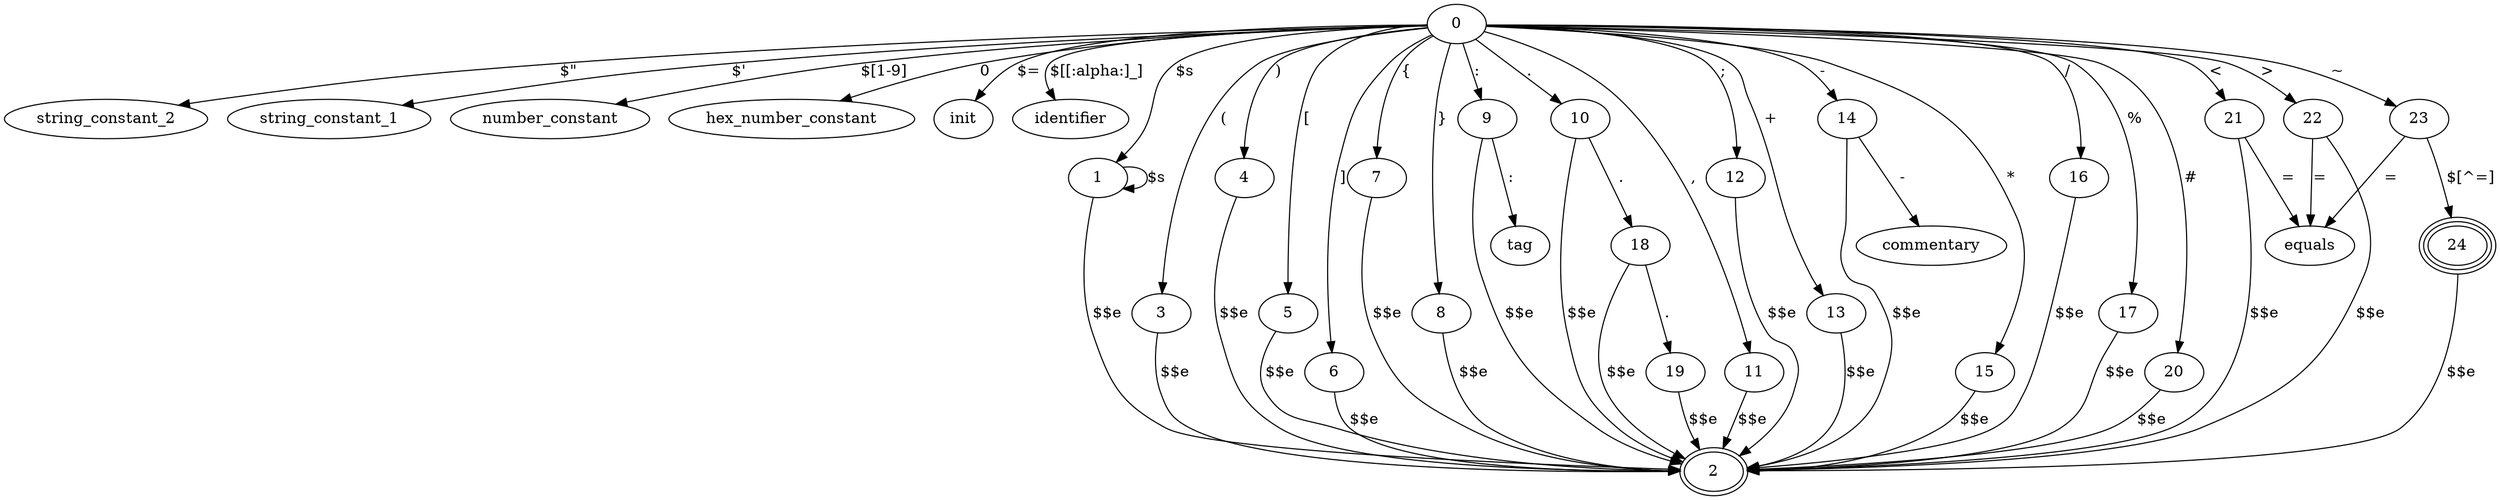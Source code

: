 digraph main {
    2 [peripheries=2]
    24 [peripheries=3]

    0 -> string_constant_2 [label="$\""]
    0 -> string_constant_1 [label="$\'"]
    0 -> number_constant [label="$[1-9]"]
    0 -> hex_number_constant [label="0"]
    0 -> init [label="$\="]
    0 -> identifier [label="$[[:alpha:]\_]"]

    0 -> 1 [label="$\s"]
    1 -> 1 [label="$\s"]
    1 -> 2 [label="$$e"]

    0 -> 3 [label="("]
    3 -> 2 [label="$$e"]
    0 -> 4 [label=")"]
    4 -> 2 [label="$$e"]

    0 -> 5 [label="["]
    5 -> 2 [label="$$e"]
    0 -> 6 [label="]"]
    6 -> 2 [label="$$e"]

    0 -> 7 [label="{"]
    7 -> 2 [label="$$e"]
    0 -> 8 [label="}"]
    8 -> 2 [label="$$e"]

    0 -> 9 [label=":"]
    9 -> tag [label=":"]
    9 -> 2 [label="$$e"]

    0 -> 10 [label="."]
    10 -> 18 [label="."]
    18 -> 19 [label="."]
    10 -> 2 [label="$$e"]
    18 -> 2 [label="$$e"]
    19 -> 2 [label="$$e"]

    0 -> 11 [label=","]
    11 -> 2 [label="$$e"]

    0 -> 12 [label=";"]
    12 -> 2 [label="$$e"]

    0 -> 13 [label="+"]
    13 -> 2 [label="$$e"]

    0 -> 14 [label="-"]
    14 -> 2 [label="$$e"]
    14 -> commentary [label="-"]

    0 -> 15 [label="*"]
    15 -> 2 [label="$$e"]

    0 -> 16 [label="/"]
    16 -> 2 [label="$$e"]

    0 -> 17 [label="%"]
    17 -> 2 [label="$$e"]

    0 -> 20 [label="#"]
    20 -> 2 [label="$$e"]

    0 -> 21 [label="<"]
    21 -> 2 [label="$$e"]
    21 -> equals [label="="]

    0 -> 22 [label=">"]
    22 -> 2 [label="$$e"]
    22 -> equals [label="="]

    0 -> 23 [label="~"]
    23 -> equals [label="="]
    23 -> 24 [label="$[^\=]"]
    24 -> 2 [label="$$e"]
}